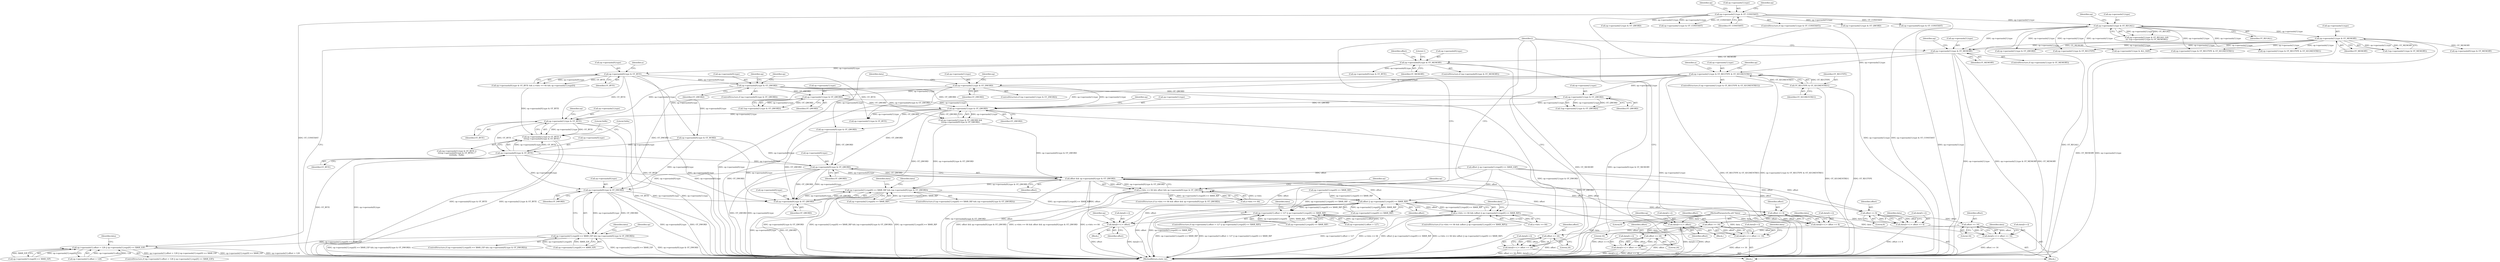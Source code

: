 digraph "0_radare2_f17bfd9f1da05f30f23a4dd05e9d2363e1406948@API" {
"1002520" [label="(Call,op->operands[1].type & OT_BYTE)"];
"1002452" [label="(Call,op->operands[1].type & OT_QWORD)"];
"1002434" [label="(Call,op->operands[1].type & OT_QWORD)"];
"1002415" [label="(Call,op->operands[1].type & OT_DWORD)"];
"1002255" [label="(Call,op->operands[1].type & OT_REGTYPE & OT_SEGMENTREG)"];
"1001988" [label="(Call,op->operands[1].type & OT_MEMORY)"];
"1001264" [label="(Call,op->operands[1].type & OT_MEMORY)"];
"1001254" [label="(Call,op->operands[1].type & OT_REGALL)"];
"1000132" [label="(Call,op->operands[1].type & OT_CONSTANT)"];
"1002263" [label="(Call,OT_REGTYPE & OT_SEGMENTREG)"];
"1002365" [label="(Call,op->operands[0].type & OT_QWORD)"];
"1002163" [label="(Call,op->operands[0].type & OT_BYTE)"];
"1001999" [label="(Call,op->operands[0].type & OT_MEMORY)"];
"1002377" [label="(Call,op->operands[1].type & OT_QWORD)"];
"1002519" [label="(Call,op->operands[1].type & OT_BYTE ||\n\t\t\t\top->operands[0].type & OT_BYTE)"];
"1002529" [label="(Call,op->operands[0].type & OT_BYTE)"];
"1002875" [label="(Call,op->operands[0].type & OT_QWORD)"];
"1002873" [label="(Call,offset && op->operands[0].type & OT_QWORD)"];
"1002867" [label="(Call,a->bits == 64 && offset && op->operands[0].type & OT_QWORD)"];
"1003008" [label="(Call,op->operands[1].regs[0] == X86R_RIP && (op->operands[0].type & OT_QWORD))"];
"1003151" [label="(Call,offset || op->operands[1].regs[0] == X86R_RIP)"];
"1003145" [label="(Call,a->bits == 64 && (offset || op->operands[1].regs[0] == X86R_RIP))"];
"1003165" [label="(Call,data[l++] = offset)"];
"1003172" [label="(Call,op->operands[1].offset > 127 || op->operands[1].regs[0] == X86R_RIP)"];
"1003199" [label="(Call,offset >> 8)"];
"1003194" [label="(Call,data[l++] = offset >> 8)"];
"1003207" [label="(Call,offset >> 16)"];
"1003202" [label="(Call,data[l++] = offset >> 16)"];
"1003215" [label="(Call,offset >> 24)"];
"1003210" [label="(Call,data[l++] = offset >> 24)"];
"1003090" [label="(Call,data[l++] = offset)"];
"1003124" [label="(Call,offset >> 8)"];
"1003119" [label="(Call,data[l++] = offset >> 8)"];
"1003132" [label="(Call,offset >> 16)"];
"1003127" [label="(Call,data[l++] = offset >> 16)"];
"1003140" [label="(Call,offset >> 24)"];
"1003135" [label="(Call,data[l++] = offset >> 24)"];
"1002990" [label="(Call,op->operands[0].type & OT_DWORD)"];
"1002978" [label="(Call,op->operands[1].regs[0] == X86R_EIP && (op->operands[0].type & OT_DWORD))"];
"1003097" [label="(Call,op->operands[1].offset > 128 || op->operands[1].regs[0] == X86R_EIP)"];
"1003020" [label="(Call,op->operands[0].type & OT_QWORD)"];
"1003125" [label="(Identifier,offset)"];
"1002373" [label="(Identifier,OT_QWORD)"];
"1002011" [label="(Literal,1)"];
"1002984" [label="(Identifier,op)"];
"1002255" [label="(Call,op->operands[1].type & OT_REGTYPE & OT_SEGMENTREG)"];
"1003166" [label="(Call,data[l++])"];
"1003032" [label="(Identifier,data)"];
"1001255" [label="(Call,op->operands[1].type)"];
"1003193" [label="(Block,)"];
"1000140" [label="(Identifier,OT_CONSTANT)"];
"1003204" [label="(Identifier,data)"];
"1002529" [label="(Call,op->operands[0].type & OT_BYTE)"];
"1003014" [label="(Identifier,op)"];
"1003171" [label="(ControlStructure,if (op->operands[1].offset > 127 || op->operands[1].regs[0] == X86R_RIP))"];
"1002998" [label="(Identifier,OT_DWORD)"];
"1003132" [label="(Call,offset >> 16)"];
"1003164" [label="(Block,)"];
"1003009" [label="(Call,op->operands[1].regs[0] == X86R_RIP)"];
"1002460" [label="(Identifier,OT_QWORD)"];
"1002883" [label="(Identifier,OT_QWORD)"];
"1003203" [label="(Call,data[l++])"];
"1002530" [label="(Call,op->operands[0].type)"];
"1003146" [label="(Call,a->bits == 64)"];
"1003210" [label="(Call,data[l++] = offset >> 24)"];
"1002003" [label="(Identifier,op)"];
"1000147" [label="(Identifier,op)"];
"1002419" [label="(Identifier,op)"];
"1003170" [label="(Identifier,offset)"];
"1003134" [label="(Literal,16)"];
"1001988" [label="(Call,op->operands[1].type & OT_MEMORY)"];
"1001989" [label="(Call,op->operands[1].type)"];
"1002171" [label="(Identifier,OT_BYTE)"];
"1001676" [label="(Call,op->operands[0].type & OT_MEMORY)"];
"1002164" [label="(Call,op->operands[0].type)"];
"1001998" [label="(ControlStructure,if (op->operands[0].type & OT_MEMORY))"];
"1003151" [label="(Call,offset || op->operands[1].regs[0] == X86R_RIP)"];
"1002891" [label="(Identifier,op)"];
"1003145" [label="(Call,a->bits == 64 && (offset || op->operands[1].regs[0] == X86R_RIP))"];
"1003121" [label="(Identifier,data)"];
"1003141" [label="(Identifier,offset)"];
"1002875" [label="(Call,op->operands[0].type & OT_QWORD)"];
"1003120" [label="(Call,data[l++])"];
"1003096" [label="(ControlStructure,if (op->operands[1].offset > 128 || op->operands[1].regs[0] == X86R_EIP))"];
"1001264" [label="(Call,op->operands[1].type & OT_MEMORY)"];
"1002873" [label="(Call,offset && op->operands[0].type & OT_QWORD)"];
"1000131" [label="(ControlStructure,if (op->operands[1].type & OT_CONSTANT))"];
"1000226" [label="(Call,op->operands[1].type & OT_QWORD)"];
"1002978" [label="(Call,op->operands[1].regs[0] == X86R_EIP && (op->operands[0].type & OT_DWORD))"];
"1001301" [label="(Call,op->operands[1].type & OT_REGTYPE & OT_SEGMENTREG)"];
"1002868" [label="(Call,a->bits == 64)"];
"1002500" [label="(Call,op->operands[1].type & OT_BYTE)"];
"1001528" [label="(Call,op->operands[1].type & OT_REGTYPE & OT_SEGMENTREG)"];
"1003102" [label="(Identifier,op)"];
"1002990" [label="(Call,op->operands[0].type & OT_DWORD)"];
"1002537" [label="(Identifier,OT_BYTE)"];
"1002977" [label="(ControlStructure,if (op->operands[1].regs[0] == X86R_EIP && (op->operands[0].type & OT_DWORD)))"];
"1003201" [label="(Literal,8)"];
"1002866" [label="(ControlStructure,if (a->bits == 64 && offset && op->operands[0].type & OT_QWORD))"];
"1002478" [label="(Call,op->operands[0].type & OT_WORD)"];
"1002381" [label="(Identifier,op)"];
"1002427" [label="(Identifier,data)"];
"1002876" [label="(Call,op->operands[0].type)"];
"1002867" [label="(Call,a->bits == 64 && offset && op->operands[0].type & OT_QWORD)"];
"1003195" [label="(Call,data[l++])"];
"1003107" [label="(Call,op->operands[1].regs[0] == X86R_EIP)"];
"1003207" [label="(Call,offset >> 16)"];
"1001349" [label="(Call,op->operands[1].type & ALL_SIZE)"];
"1003127" [label="(Call,data[l++] = offset >> 16)"];
"1002528" [label="(Identifier,OT_BYTE)"];
"1002007" [label="(Identifier,OT_MEMORY)"];
"1002385" [label="(Identifier,OT_QWORD)"];
"1003219" [label="(Identifier,l)"];
"1001272" [label="(Identifier,OT_MEMORY)"];
"1002435" [label="(Call,op->operands[1].type)"];
"1001394" [label="(Call,op->operands[1].type & OT_QWORD)"];
"1002256" [label="(Call,op->operands[1].type)"];
"1002414" [label="(ControlStructure,if (op->operands[1].type & OT_DWORD))"];
"1001275" [label="(Call,op->operands[0].type & OT_CONSTANT)"];
"1002416" [label="(Call,op->operands[1].type)"];
"1003167" [label="(Identifier,data)"];
"1002378" [label="(Call,op->operands[1].type)"];
"1003177" [label="(Identifier,op)"];
"1003209" [label="(Literal,16)"];
"1003194" [label="(Call,data[l++] = offset >> 8)"];
"1003140" [label="(Call,offset >> 24)"];
"1003208" [label="(Identifier,offset)"];
"1002521" [label="(Call,op->operands[1].type)"];
"1003128" [label="(Call,data[l++])"];
"1003202" [label="(Call,data[l++] = offset >> 16)"];
"1003021" [label="(Call,op->operands[0].type)"];
"1002000" [label="(Call,op->operands[0].type)"];
"1001327" [label="(Call,op->operands[1].type & OT_REGTYPE)"];
"1001253" [label="(Call,op->operands[1].type & OT_REGALL &&\n\t\t\t !(op->operands[1].type & OT_MEMORY))"];
"1002539" [label="(Literal,0x8b)"];
"1003216" [label="(Identifier,offset)"];
"1002376" [label="(Call,!(op->operands[1].type & OT_QWORD))"];
"1003097" [label="(Call,op->operands[1].offset > 128 || op->operands[1].regs[0] == X86R_EIP)"];
"1002364" [label="(ControlStructure,if (op->operands[0].type & OT_QWORD))"];
"1002273" [label="(Identifier,op)"];
"1002835" [label="(Call,offset || op->operands[1].regs[0] == X86R_EBP)"];
"1002265" [label="(Identifier,OT_SEGMENTREG)"];
"1002423" [label="(Identifier,OT_DWORD)"];
"1003040" [label="(Identifier,data)"];
"1003200" [label="(Identifier,offset)"];
"1002175" [label="(Identifier,a)"];
"1002538" [label="(Literal,0x8a)"];
"1003007" [label="(ControlStructure,if (op->operands[1].regs[0] == X86R_RIP && (op->operands[0].type & OT_QWORD)))"];
"1003212" [label="(Identifier,data)"];
"1002461" [label="(Call,op->operands[0].type & OT_QWORD)"];
"1002163" [label="(Call,op->operands[0].type & OT_BYTE)"];
"1002254" [label="(ControlStructure,if (op->operands[1].type & OT_REGTYPE & OT_SEGMENTREG))"];
"1002066" [label="(Call,op->operands[0].type & OT_BYTE)"];
"1003152" [label="(Identifier,offset)"];
"1003090" [label="(Call,data[l++] = offset)"];
"1002991" [label="(Call,op->operands[0].type)"];
"1003165" [label="(Call,data[l++] = offset)"];
"1000132" [label="(Call,op->operands[1].type & OT_CONSTANT)"];
"1003173" [label="(Call,op->operands[1].offset > 127)"];
"1003199" [label="(Call,offset >> 8)"];
"1003020" [label="(Call,op->operands[0].type & OT_QWORD)"];
"1003215" [label="(Call,offset >> 24)"];
"1002518" [label="(Call,(op->operands[1].type & OT_BYTE ||\n\t\t\t\top->operands[0].type & OT_BYTE) ?\n\t\t\t\t0x8a : 0x8b)"];
"1003124" [label="(Call,offset >> 8)"];
"1003002" [label="(Identifier,data)"];
"1003137" [label="(Identifier,data)"];
"1002533" [label="(Identifier,op)"];
"1003220" [label="(MethodReturn,static int)"];
"1002415" [label="(Call,op->operands[1].type & OT_DWORD)"];
"1002434" [label="(Call,op->operands[1].type & OT_QWORD)"];
"1003182" [label="(Call,op->operands[1].regs[0] == X86R_RIP)"];
"1003118" [label="(Block,)"];
"1002452" [label="(Call,op->operands[1].type & OT_QWORD)"];
"1001999" [label="(Call,op->operands[0].type & OT_MEMORY)"];
"1000133" [label="(Call,op->operands[1].type)"];
"1003172" [label="(Call,op->operands[1].offset > 127 || op->operands[1].regs[0] == X86R_RIP)"];
"1001987" [label="(ControlStructure,if (op->operands[1].type & OT_MEMORY))"];
"1003091" [label="(Call,data[l++])"];
"1003136" [label="(Call,data[l++])"];
"1001262" [label="(Identifier,OT_REGALL)"];
"1002874" [label="(Identifier,offset)"];
"1002453" [label="(Call,op->operands[1].type)"];
"1001996" [label="(Identifier,OT_MEMORY)"];
"1003217" [label="(Literal,24)"];
"1002520" [label="(Call,op->operands[1].type & OT_BYTE)"];
"1002433" [label="(Call,!(op->operands[1].type & OT_QWORD))"];
"1002442" [label="(Identifier,OT_QWORD)"];
"1002264" [label="(Identifier,OT_REGTYPE)"];
"1003153" [label="(Call,op->operands[1].regs[0] == X86R_RIP)"];
"1003133" [label="(Identifier,offset)"];
"1002013" [label="(Identifier,offset)"];
"1000361" [label="(Call,op->operands[1].type & OT_QWORD)"];
"1002438" [label="(Identifier,op)"];
"1003098" [label="(Call,op->operands[1].offset > 128)"];
"1002519" [label="(Call,op->operands[1].type & OT_BYTE ||\n\t\t\t\top->operands[0].type & OT_BYTE)"];
"1002263" [label="(Call,OT_REGTYPE & OT_SEGMENTREG)"];
"1003126" [label="(Literal,8)"];
"1003089" [label="(Block,)"];
"1000104" [label="(MethodParameterIn,ut8 *data)"];
"1003119" [label="(Call,data[l++] = offset >> 8)"];
"1002451" [label="(Call,op->operands[1].type & OT_QWORD &&\n\t\t\t\top->operands[0].type & OT_QWORD)"];
"1003211" [label="(Call,data[l++])"];
"1002465" [label="(Identifier,op)"];
"1002377" [label="(Call,op->operands[1].type & OT_QWORD)"];
"1002365" [label="(Call,op->operands[0].type & OT_QWORD)"];
"1001254" [label="(Call,op->operands[1].type & OT_REGALL)"];
"1001265" [label="(Call,op->operands[1].type)"];
"1001258" [label="(Identifier,op)"];
"1002979" [label="(Call,op->operands[1].regs[0] == X86R_EIP)"];
"1002162" [label="(Call,op->operands[0].type & OT_BYTE && a->bits == 64 && op->operands[1].regs[0])"];
"1001263" [label="(Call,!(op->operands[1].type & OT_MEMORY))"];
"1003144" [label="(ControlStructure,if (a->bits == 64 && (offset || op->operands[1].regs[0] == X86R_RIP)))"];
"1001268" [label="(Identifier,op)"];
"1000239" [label="(Call,op->operands[1].type & OT_CONSTANT)"];
"1002360" [label="(Identifier,a)"];
"1002366" [label="(Call,op->operands[0].type)"];
"1003129" [label="(Identifier,data)"];
"1003008" [label="(Call,op->operands[1].regs[0] == X86R_RIP && (op->operands[0].type & OT_QWORD))"];
"1003196" [label="(Identifier,data)"];
"1002886" [label="(Call,op->operands[1].regs[0] == X86R_RIP)"];
"1003142" [label="(Literal,24)"];
"1003135" [label="(Call,data[l++] = offset >> 24)"];
"1003028" [label="(Identifier,OT_QWORD)"];
"1003095" [label="(Identifier,offset)"];
"1002520" -> "1002519"  [label="AST: "];
"1002520" -> "1002528"  [label="CFG: "];
"1002521" -> "1002520"  [label="AST: "];
"1002528" -> "1002520"  [label="AST: "];
"1002533" -> "1002520"  [label="CFG: "];
"1002519" -> "1002520"  [label="CFG: "];
"1002520" -> "1003220"  [label="DDG: OT_BYTE"];
"1002520" -> "1003220"  [label="DDG: op->operands[1].type"];
"1002520" -> "1002519"  [label="DDG: op->operands[1].type"];
"1002520" -> "1002519"  [label="DDG: OT_BYTE"];
"1002452" -> "1002520"  [label="DDG: op->operands[1].type"];
"1002255" -> "1002520"  [label="DDG: op->operands[1].type"];
"1002163" -> "1002520"  [label="DDG: OT_BYTE"];
"1002520" -> "1002529"  [label="DDG: OT_BYTE"];
"1002452" -> "1002451"  [label="AST: "];
"1002452" -> "1002460"  [label="CFG: "];
"1002453" -> "1002452"  [label="AST: "];
"1002460" -> "1002452"  [label="AST: "];
"1002465" -> "1002452"  [label="CFG: "];
"1002451" -> "1002452"  [label="CFG: "];
"1002452" -> "1003220"  [label="DDG: OT_QWORD"];
"1002452" -> "1002451"  [label="DDG: op->operands[1].type"];
"1002452" -> "1002451"  [label="DDG: OT_QWORD"];
"1002434" -> "1002452"  [label="DDG: op->operands[1].type"];
"1002434" -> "1002452"  [label="DDG: OT_QWORD"];
"1002377" -> "1002452"  [label="DDG: op->operands[1].type"];
"1002377" -> "1002452"  [label="DDG: OT_QWORD"];
"1002415" -> "1002452"  [label="DDG: op->operands[1].type"];
"1002365" -> "1002452"  [label="DDG: OT_QWORD"];
"1002452" -> "1002461"  [label="DDG: OT_QWORD"];
"1002452" -> "1002500"  [label="DDG: op->operands[1].type"];
"1002452" -> "1002875"  [label="DDG: OT_QWORD"];
"1002452" -> "1003020"  [label="DDG: OT_QWORD"];
"1002434" -> "1002433"  [label="AST: "];
"1002434" -> "1002442"  [label="CFG: "];
"1002435" -> "1002434"  [label="AST: "];
"1002442" -> "1002434"  [label="AST: "];
"1002433" -> "1002434"  [label="CFG: "];
"1002434" -> "1002433"  [label="DDG: op->operands[1].type"];
"1002434" -> "1002433"  [label="DDG: OT_QWORD"];
"1002415" -> "1002434"  [label="DDG: op->operands[1].type"];
"1002365" -> "1002434"  [label="DDG: OT_QWORD"];
"1002415" -> "1002414"  [label="AST: "];
"1002415" -> "1002423"  [label="CFG: "];
"1002416" -> "1002415"  [label="AST: "];
"1002423" -> "1002415"  [label="AST: "];
"1002427" -> "1002415"  [label="CFG: "];
"1002438" -> "1002415"  [label="CFG: "];
"1002415" -> "1003220"  [label="DDG: op->operands[1].type & OT_DWORD"];
"1002415" -> "1003220"  [label="DDG: OT_DWORD"];
"1002255" -> "1002415"  [label="DDG: op->operands[1].type"];
"1002415" -> "1002990"  [label="DDG: OT_DWORD"];
"1002255" -> "1002254"  [label="AST: "];
"1002255" -> "1002263"  [label="CFG: "];
"1002256" -> "1002255"  [label="AST: "];
"1002263" -> "1002255"  [label="AST: "];
"1002273" -> "1002255"  [label="CFG: "];
"1002360" -> "1002255"  [label="CFG: "];
"1002255" -> "1003220"  [label="DDG: op->operands[1].type & OT_REGTYPE & OT_SEGMENTREG"];
"1002255" -> "1003220"  [label="DDG: op->operands[1].type"];
"1002255" -> "1003220"  [label="DDG: OT_REGTYPE & OT_SEGMENTREG"];
"1001988" -> "1002255"  [label="DDG: op->operands[1].type"];
"1002263" -> "1002255"  [label="DDG: OT_REGTYPE"];
"1002263" -> "1002255"  [label="DDG: OT_SEGMENTREG"];
"1002255" -> "1002377"  [label="DDG: op->operands[1].type"];
"1002255" -> "1002500"  [label="DDG: op->operands[1].type"];
"1001988" -> "1001987"  [label="AST: "];
"1001988" -> "1001996"  [label="CFG: "];
"1001989" -> "1001988"  [label="AST: "];
"1001996" -> "1001988"  [label="AST: "];
"1002003" -> "1001988"  [label="CFG: "];
"1003219" -> "1001988"  [label="CFG: "];
"1001988" -> "1003220"  [label="DDG: op->operands[1].type"];
"1001988" -> "1003220"  [label="DDG: op->operands[1].type & OT_MEMORY"];
"1001988" -> "1003220"  [label="DDG: OT_MEMORY"];
"1001264" -> "1001988"  [label="DDG: op->operands[1].type"];
"1001264" -> "1001988"  [label="DDG: OT_MEMORY"];
"1001254" -> "1001988"  [label="DDG: op->operands[1].type"];
"1001988" -> "1001999"  [label="DDG: OT_MEMORY"];
"1001264" -> "1001263"  [label="AST: "];
"1001264" -> "1001272"  [label="CFG: "];
"1001265" -> "1001264"  [label="AST: "];
"1001272" -> "1001264"  [label="AST: "];
"1001263" -> "1001264"  [label="CFG: "];
"1001264" -> "1003220"  [label="DDG: op->operands[1].type"];
"1001264" -> "1003220"  [label="DDG: OT_MEMORY"];
"1001264" -> "1001263"  [label="DDG: op->operands[1].type"];
"1001264" -> "1001263"  [label="DDG: OT_MEMORY"];
"1001254" -> "1001264"  [label="DDG: op->operands[1].type"];
"1001264" -> "1001301"  [label="DDG: op->operands[1].type"];
"1001264" -> "1001327"  [label="DDG: op->operands[1].type"];
"1001264" -> "1001349"  [label="DDG: op->operands[1].type"];
"1001264" -> "1001394"  [label="DDG: op->operands[1].type"];
"1001264" -> "1001528"  [label="DDG: op->operands[1].type"];
"1001264" -> "1001676"  [label="DDG: OT_MEMORY"];
"1001254" -> "1001253"  [label="AST: "];
"1001254" -> "1001262"  [label="CFG: "];
"1001255" -> "1001254"  [label="AST: "];
"1001262" -> "1001254"  [label="AST: "];
"1001268" -> "1001254"  [label="CFG: "];
"1001253" -> "1001254"  [label="CFG: "];
"1001254" -> "1003220"  [label="DDG: OT_REGALL"];
"1001254" -> "1003220"  [label="DDG: op->operands[1].type"];
"1001254" -> "1001253"  [label="DDG: op->operands[1].type"];
"1001254" -> "1001253"  [label="DDG: OT_REGALL"];
"1000132" -> "1001254"  [label="DDG: op->operands[1].type"];
"1001254" -> "1001301"  [label="DDG: op->operands[1].type"];
"1001254" -> "1001327"  [label="DDG: op->operands[1].type"];
"1001254" -> "1001349"  [label="DDG: op->operands[1].type"];
"1001254" -> "1001394"  [label="DDG: op->operands[1].type"];
"1001254" -> "1001528"  [label="DDG: op->operands[1].type"];
"1000132" -> "1000131"  [label="AST: "];
"1000132" -> "1000140"  [label="CFG: "];
"1000133" -> "1000132"  [label="AST: "];
"1000140" -> "1000132"  [label="AST: "];
"1000147" -> "1000132"  [label="CFG: "];
"1001258" -> "1000132"  [label="CFG: "];
"1000132" -> "1003220"  [label="DDG: op->operands[1].type & OT_CONSTANT"];
"1000132" -> "1003220"  [label="DDG: OT_CONSTANT"];
"1000132" -> "1003220"  [label="DDG: op->operands[1].type"];
"1000132" -> "1000226"  [label="DDG: op->operands[1].type"];
"1000132" -> "1000239"  [label="DDG: op->operands[1].type"];
"1000132" -> "1000239"  [label="DDG: OT_CONSTANT"];
"1000132" -> "1000361"  [label="DDG: op->operands[1].type"];
"1000132" -> "1001275"  [label="DDG: OT_CONSTANT"];
"1002263" -> "1002265"  [label="CFG: "];
"1002264" -> "1002263"  [label="AST: "];
"1002265" -> "1002263"  [label="AST: "];
"1002263" -> "1003220"  [label="DDG: OT_REGTYPE"];
"1002263" -> "1003220"  [label="DDG: OT_SEGMENTREG"];
"1002365" -> "1002364"  [label="AST: "];
"1002365" -> "1002373"  [label="CFG: "];
"1002366" -> "1002365"  [label="AST: "];
"1002373" -> "1002365"  [label="AST: "];
"1002381" -> "1002365"  [label="CFG: "];
"1002419" -> "1002365"  [label="CFG: "];
"1002163" -> "1002365"  [label="DDG: op->operands[0].type"];
"1002365" -> "1002377"  [label="DDG: OT_QWORD"];
"1002365" -> "1002451"  [label="DDG: op->operands[0].type & OT_QWORD"];
"1002365" -> "1002461"  [label="DDG: op->operands[0].type"];
"1002365" -> "1002478"  [label="DDG: op->operands[0].type"];
"1002163" -> "1002162"  [label="AST: "];
"1002163" -> "1002171"  [label="CFG: "];
"1002164" -> "1002163"  [label="AST: "];
"1002171" -> "1002163"  [label="AST: "];
"1002175" -> "1002163"  [label="CFG: "];
"1002162" -> "1002163"  [label="CFG: "];
"1002163" -> "1003220"  [label="DDG: OT_BYTE"];
"1002163" -> "1003220"  [label="DDG: op->operands[0].type"];
"1002163" -> "1002162"  [label="DDG: op->operands[0].type"];
"1002163" -> "1002162"  [label="DDG: OT_BYTE"];
"1001999" -> "1002163"  [label="DDG: op->operands[0].type"];
"1002163" -> "1002478"  [label="DDG: op->operands[0].type"];
"1002163" -> "1002500"  [label="DDG: OT_BYTE"];
"1001999" -> "1001998"  [label="AST: "];
"1001999" -> "1002007"  [label="CFG: "];
"1002000" -> "1001999"  [label="AST: "];
"1002007" -> "1001999"  [label="AST: "];
"1002011" -> "1001999"  [label="CFG: "];
"1002013" -> "1001999"  [label="CFG: "];
"1001999" -> "1003220"  [label="DDG: OT_MEMORY"];
"1001999" -> "1003220"  [label="DDG: op->operands[0].type & OT_MEMORY"];
"1001999" -> "1003220"  [label="DDG: op->operands[0].type"];
"1001999" -> "1002066"  [label="DDG: op->operands[0].type"];
"1002377" -> "1002376"  [label="AST: "];
"1002377" -> "1002385"  [label="CFG: "];
"1002378" -> "1002377"  [label="AST: "];
"1002385" -> "1002377"  [label="AST: "];
"1002376" -> "1002377"  [label="CFG: "];
"1002377" -> "1002376"  [label="DDG: op->operands[1].type"];
"1002377" -> "1002376"  [label="DDG: OT_QWORD"];
"1002519" -> "1002518"  [label="AST: "];
"1002519" -> "1002529"  [label="CFG: "];
"1002529" -> "1002519"  [label="AST: "];
"1002538" -> "1002519"  [label="CFG: "];
"1002539" -> "1002519"  [label="CFG: "];
"1002519" -> "1003220"  [label="DDG: op->operands[0].type & OT_BYTE"];
"1002519" -> "1003220"  [label="DDG: op->operands[1].type & OT_BYTE"];
"1002529" -> "1002519"  [label="DDG: op->operands[0].type"];
"1002529" -> "1002519"  [label="DDG: OT_BYTE"];
"1002162" -> "1002519"  [label="DDG: op->operands[0].type & OT_BYTE"];
"1002529" -> "1002537"  [label="CFG: "];
"1002530" -> "1002529"  [label="AST: "];
"1002537" -> "1002529"  [label="AST: "];
"1002529" -> "1003220"  [label="DDG: OT_BYTE"];
"1002529" -> "1003220"  [label="DDG: op->operands[0].type"];
"1002478" -> "1002529"  [label="DDG: op->operands[0].type"];
"1002529" -> "1002875"  [label="DDG: op->operands[0].type"];
"1002529" -> "1002990"  [label="DDG: op->operands[0].type"];
"1002529" -> "1003020"  [label="DDG: op->operands[0].type"];
"1002875" -> "1002873"  [label="AST: "];
"1002875" -> "1002883"  [label="CFG: "];
"1002876" -> "1002875"  [label="AST: "];
"1002883" -> "1002875"  [label="AST: "];
"1002873" -> "1002875"  [label="CFG: "];
"1002875" -> "1003220"  [label="DDG: op->operands[0].type"];
"1002875" -> "1003220"  [label="DDG: OT_QWORD"];
"1002875" -> "1002873"  [label="DDG: op->operands[0].type"];
"1002875" -> "1002873"  [label="DDG: OT_QWORD"];
"1002478" -> "1002875"  [label="DDG: op->operands[0].type"];
"1002461" -> "1002875"  [label="DDG: OT_QWORD"];
"1002875" -> "1002990"  [label="DDG: op->operands[0].type"];
"1002875" -> "1003020"  [label="DDG: op->operands[0].type"];
"1002875" -> "1003020"  [label="DDG: OT_QWORD"];
"1002873" -> "1002867"  [label="AST: "];
"1002873" -> "1002874"  [label="CFG: "];
"1002874" -> "1002873"  [label="AST: "];
"1002867" -> "1002873"  [label="CFG: "];
"1002873" -> "1003220"  [label="DDG: offset"];
"1002873" -> "1003220"  [label="DDG: op->operands[0].type & OT_QWORD"];
"1002873" -> "1002867"  [label="DDG: offset"];
"1002873" -> "1002867"  [label="DDG: op->operands[0].type & OT_QWORD"];
"1002835" -> "1002873"  [label="DDG: offset"];
"1002451" -> "1002873"  [label="DDG: op->operands[0].type & OT_QWORD"];
"1002873" -> "1003008"  [label="DDG: op->operands[0].type & OT_QWORD"];
"1002873" -> "1003090"  [label="DDG: offset"];
"1002873" -> "1003124"  [label="DDG: offset"];
"1002873" -> "1003151"  [label="DDG: offset"];
"1002873" -> "1003165"  [label="DDG: offset"];
"1002873" -> "1003199"  [label="DDG: offset"];
"1002867" -> "1002866"  [label="AST: "];
"1002867" -> "1002868"  [label="CFG: "];
"1002868" -> "1002867"  [label="AST: "];
"1002891" -> "1002867"  [label="CFG: "];
"1002984" -> "1002867"  [label="CFG: "];
"1002867" -> "1003220"  [label="DDG: a->bits == 64 && offset && op->operands[0].type & OT_QWORD"];
"1002867" -> "1003220"  [label="DDG: a->bits == 64"];
"1002867" -> "1003220"  [label="DDG: offset && op->operands[0].type & OT_QWORD"];
"1002868" -> "1002867"  [label="DDG: a->bits"];
"1002868" -> "1002867"  [label="DDG: 64"];
"1003008" -> "1003007"  [label="AST: "];
"1003008" -> "1003009"  [label="CFG: "];
"1003008" -> "1003020"  [label="CFG: "];
"1003009" -> "1003008"  [label="AST: "];
"1003020" -> "1003008"  [label="AST: "];
"1003032" -> "1003008"  [label="CFG: "];
"1003040" -> "1003008"  [label="CFG: "];
"1003008" -> "1003220"  [label="DDG: op->operands[1].regs[0] == X86R_RIP"];
"1003008" -> "1003220"  [label="DDG: op->operands[0].type & OT_QWORD"];
"1003008" -> "1003220"  [label="DDG: op->operands[1].regs[0] == X86R_RIP && (op->operands[0].type & OT_QWORD)"];
"1003009" -> "1003008"  [label="DDG: op->operands[1].regs[0]"];
"1003009" -> "1003008"  [label="DDG: X86R_RIP"];
"1003020" -> "1003008"  [label="DDG: op->operands[0].type"];
"1003020" -> "1003008"  [label="DDG: OT_QWORD"];
"1002451" -> "1003008"  [label="DDG: op->operands[0].type & OT_QWORD"];
"1003008" -> "1003151"  [label="DDG: op->operands[1].regs[0] == X86R_RIP"];
"1003008" -> "1003172"  [label="DDG: op->operands[1].regs[0] == X86R_RIP"];
"1003151" -> "1003145"  [label="AST: "];
"1003151" -> "1003152"  [label="CFG: "];
"1003151" -> "1003153"  [label="CFG: "];
"1003152" -> "1003151"  [label="AST: "];
"1003153" -> "1003151"  [label="AST: "];
"1003145" -> "1003151"  [label="CFG: "];
"1003151" -> "1003220"  [label="DDG: offset"];
"1003151" -> "1003220"  [label="DDG: op->operands[1].regs[0] == X86R_RIP"];
"1003151" -> "1003145"  [label="DDG: offset"];
"1003151" -> "1003145"  [label="DDG: op->operands[1].regs[0] == X86R_RIP"];
"1002835" -> "1003151"  [label="DDG: offset"];
"1003153" -> "1003151"  [label="DDG: op->operands[1].regs[0]"];
"1003153" -> "1003151"  [label="DDG: X86R_RIP"];
"1002886" -> "1003151"  [label="DDG: op->operands[1].regs[0] == X86R_RIP"];
"1003151" -> "1003165"  [label="DDG: offset"];
"1003151" -> "1003172"  [label="DDG: op->operands[1].regs[0] == X86R_RIP"];
"1003151" -> "1003199"  [label="DDG: offset"];
"1003145" -> "1003144"  [label="AST: "];
"1003145" -> "1003146"  [label="CFG: "];
"1003146" -> "1003145"  [label="AST: "];
"1003167" -> "1003145"  [label="CFG: "];
"1003219" -> "1003145"  [label="CFG: "];
"1003145" -> "1003220"  [label="DDG: a->bits == 64 && (offset || op->operands[1].regs[0] == X86R_RIP)"];
"1003145" -> "1003220"  [label="DDG: a->bits == 64"];
"1003145" -> "1003220"  [label="DDG: offset || op->operands[1].regs[0] == X86R_RIP"];
"1003146" -> "1003145"  [label="DDG: a->bits"];
"1003146" -> "1003145"  [label="DDG: 64"];
"1003165" -> "1003164"  [label="AST: "];
"1003165" -> "1003170"  [label="CFG: "];
"1003166" -> "1003165"  [label="AST: "];
"1003170" -> "1003165"  [label="AST: "];
"1003177" -> "1003165"  [label="CFG: "];
"1003165" -> "1003220"  [label="DDG: offset"];
"1003165" -> "1003220"  [label="DDG: data[l++]"];
"1002835" -> "1003165"  [label="DDG: offset"];
"1000104" -> "1003165"  [label="DDG: data"];
"1003172" -> "1003171"  [label="AST: "];
"1003172" -> "1003173"  [label="CFG: "];
"1003172" -> "1003182"  [label="CFG: "];
"1003173" -> "1003172"  [label="AST: "];
"1003182" -> "1003172"  [label="AST: "];
"1003196" -> "1003172"  [label="CFG: "];
"1003219" -> "1003172"  [label="CFG: "];
"1003172" -> "1003220"  [label="DDG: op->operands[1].offset > 127 || op->operands[1].regs[0] == X86R_RIP"];
"1003172" -> "1003220"  [label="DDG: op->operands[1].offset > 127"];
"1003172" -> "1003220"  [label="DDG: op->operands[1].regs[0] == X86R_RIP"];
"1003173" -> "1003172"  [label="DDG: op->operands[1].offset"];
"1003173" -> "1003172"  [label="DDG: 127"];
"1002886" -> "1003172"  [label="DDG: op->operands[1].regs[0] == X86R_RIP"];
"1003182" -> "1003172"  [label="DDG: op->operands[1].regs[0]"];
"1003182" -> "1003172"  [label="DDG: X86R_RIP"];
"1003199" -> "1003194"  [label="AST: "];
"1003199" -> "1003201"  [label="CFG: "];
"1003200" -> "1003199"  [label="AST: "];
"1003201" -> "1003199"  [label="AST: "];
"1003194" -> "1003199"  [label="CFG: "];
"1003199" -> "1003194"  [label="DDG: offset"];
"1003199" -> "1003194"  [label="DDG: 8"];
"1002835" -> "1003199"  [label="DDG: offset"];
"1003199" -> "1003207"  [label="DDG: offset"];
"1003194" -> "1003193"  [label="AST: "];
"1003195" -> "1003194"  [label="AST: "];
"1003204" -> "1003194"  [label="CFG: "];
"1003194" -> "1003220"  [label="DDG: offset >> 8"];
"1000104" -> "1003194"  [label="DDG: data"];
"1003207" -> "1003202"  [label="AST: "];
"1003207" -> "1003209"  [label="CFG: "];
"1003208" -> "1003207"  [label="AST: "];
"1003209" -> "1003207"  [label="AST: "];
"1003202" -> "1003207"  [label="CFG: "];
"1003207" -> "1003202"  [label="DDG: offset"];
"1003207" -> "1003202"  [label="DDG: 16"];
"1003207" -> "1003215"  [label="DDG: offset"];
"1003202" -> "1003193"  [label="AST: "];
"1003203" -> "1003202"  [label="AST: "];
"1003212" -> "1003202"  [label="CFG: "];
"1003202" -> "1003220"  [label="DDG: offset >> 16"];
"1000104" -> "1003202"  [label="DDG: data"];
"1003215" -> "1003210"  [label="AST: "];
"1003215" -> "1003217"  [label="CFG: "];
"1003216" -> "1003215"  [label="AST: "];
"1003217" -> "1003215"  [label="AST: "];
"1003210" -> "1003215"  [label="CFG: "];
"1003215" -> "1003220"  [label="DDG: offset"];
"1003215" -> "1003210"  [label="DDG: offset"];
"1003215" -> "1003210"  [label="DDG: 24"];
"1003210" -> "1003193"  [label="AST: "];
"1003211" -> "1003210"  [label="AST: "];
"1003219" -> "1003210"  [label="CFG: "];
"1003210" -> "1003220"  [label="DDG: offset >> 24"];
"1003210" -> "1003220"  [label="DDG: data[l++]"];
"1000104" -> "1003210"  [label="DDG: data"];
"1003090" -> "1003089"  [label="AST: "];
"1003090" -> "1003095"  [label="CFG: "];
"1003091" -> "1003090"  [label="AST: "];
"1003095" -> "1003090"  [label="AST: "];
"1003102" -> "1003090"  [label="CFG: "];
"1003090" -> "1003220"  [label="DDG: data[l++]"];
"1003090" -> "1003220"  [label="DDG: offset"];
"1002835" -> "1003090"  [label="DDG: offset"];
"1000104" -> "1003090"  [label="DDG: data"];
"1003124" -> "1003119"  [label="AST: "];
"1003124" -> "1003126"  [label="CFG: "];
"1003125" -> "1003124"  [label="AST: "];
"1003126" -> "1003124"  [label="AST: "];
"1003119" -> "1003124"  [label="CFG: "];
"1003124" -> "1003119"  [label="DDG: offset"];
"1003124" -> "1003119"  [label="DDG: 8"];
"1002835" -> "1003124"  [label="DDG: offset"];
"1003124" -> "1003132"  [label="DDG: offset"];
"1003119" -> "1003118"  [label="AST: "];
"1003120" -> "1003119"  [label="AST: "];
"1003129" -> "1003119"  [label="CFG: "];
"1003119" -> "1003220"  [label="DDG: offset >> 8"];
"1000104" -> "1003119"  [label="DDG: data"];
"1003132" -> "1003127"  [label="AST: "];
"1003132" -> "1003134"  [label="CFG: "];
"1003133" -> "1003132"  [label="AST: "];
"1003134" -> "1003132"  [label="AST: "];
"1003127" -> "1003132"  [label="CFG: "];
"1003132" -> "1003127"  [label="DDG: offset"];
"1003132" -> "1003127"  [label="DDG: 16"];
"1003132" -> "1003140"  [label="DDG: offset"];
"1003127" -> "1003118"  [label="AST: "];
"1003128" -> "1003127"  [label="AST: "];
"1003137" -> "1003127"  [label="CFG: "];
"1003127" -> "1003220"  [label="DDG: offset >> 16"];
"1000104" -> "1003127"  [label="DDG: data"];
"1003140" -> "1003135"  [label="AST: "];
"1003140" -> "1003142"  [label="CFG: "];
"1003141" -> "1003140"  [label="AST: "];
"1003142" -> "1003140"  [label="AST: "];
"1003135" -> "1003140"  [label="CFG: "];
"1003140" -> "1003220"  [label="DDG: offset"];
"1003140" -> "1003135"  [label="DDG: offset"];
"1003140" -> "1003135"  [label="DDG: 24"];
"1003135" -> "1003118"  [label="AST: "];
"1003136" -> "1003135"  [label="AST: "];
"1003219" -> "1003135"  [label="CFG: "];
"1003135" -> "1003220"  [label="DDG: data[l++]"];
"1003135" -> "1003220"  [label="DDG: offset >> 24"];
"1000104" -> "1003135"  [label="DDG: data"];
"1002990" -> "1002978"  [label="AST: "];
"1002990" -> "1002998"  [label="CFG: "];
"1002991" -> "1002990"  [label="AST: "];
"1002998" -> "1002990"  [label="AST: "];
"1002978" -> "1002990"  [label="CFG: "];
"1002990" -> "1003220"  [label="DDG: op->operands[0].type"];
"1002990" -> "1003220"  [label="DDG: OT_DWORD"];
"1002990" -> "1002978"  [label="DDG: op->operands[0].type"];
"1002990" -> "1002978"  [label="DDG: OT_DWORD"];
"1002478" -> "1002990"  [label="DDG: op->operands[0].type"];
"1002990" -> "1003020"  [label="DDG: op->operands[0].type"];
"1002978" -> "1002977"  [label="AST: "];
"1002978" -> "1002979"  [label="CFG: "];
"1002979" -> "1002978"  [label="AST: "];
"1003002" -> "1002978"  [label="CFG: "];
"1003014" -> "1002978"  [label="CFG: "];
"1002978" -> "1003220"  [label="DDG: op->operands[1].regs[0] == X86R_EIP && (op->operands[0].type & OT_DWORD)"];
"1002978" -> "1003220"  [label="DDG: op->operands[1].regs[0] == X86R_EIP"];
"1002978" -> "1003220"  [label="DDG: op->operands[0].type & OT_DWORD"];
"1002979" -> "1002978"  [label="DDG: op->operands[1].regs[0]"];
"1002979" -> "1002978"  [label="DDG: X86R_EIP"];
"1002978" -> "1003097"  [label="DDG: op->operands[1].regs[0] == X86R_EIP"];
"1003097" -> "1003096"  [label="AST: "];
"1003097" -> "1003098"  [label="CFG: "];
"1003097" -> "1003107"  [label="CFG: "];
"1003098" -> "1003097"  [label="AST: "];
"1003107" -> "1003097"  [label="AST: "];
"1003121" -> "1003097"  [label="CFG: "];
"1003219" -> "1003097"  [label="CFG: "];
"1003097" -> "1003220"  [label="DDG: op->operands[1].regs[0] == X86R_EIP"];
"1003097" -> "1003220"  [label="DDG: op->operands[1].offset > 128"];
"1003097" -> "1003220"  [label="DDG: op->operands[1].offset > 128 || op->operands[1].regs[0] == X86R_EIP"];
"1003098" -> "1003097"  [label="DDG: op->operands[1].offset"];
"1003098" -> "1003097"  [label="DDG: 128"];
"1003107" -> "1003097"  [label="DDG: op->operands[1].regs[0]"];
"1003107" -> "1003097"  [label="DDG: X86R_EIP"];
"1003020" -> "1003028"  [label="CFG: "];
"1003021" -> "1003020"  [label="AST: "];
"1003028" -> "1003020"  [label="AST: "];
"1003020" -> "1003220"  [label="DDG: OT_QWORD"];
"1003020" -> "1003220"  [label="DDG: op->operands[0].type"];
"1002478" -> "1003020"  [label="DDG: op->operands[0].type"];
"1002461" -> "1003020"  [label="DDG: OT_QWORD"];
}
